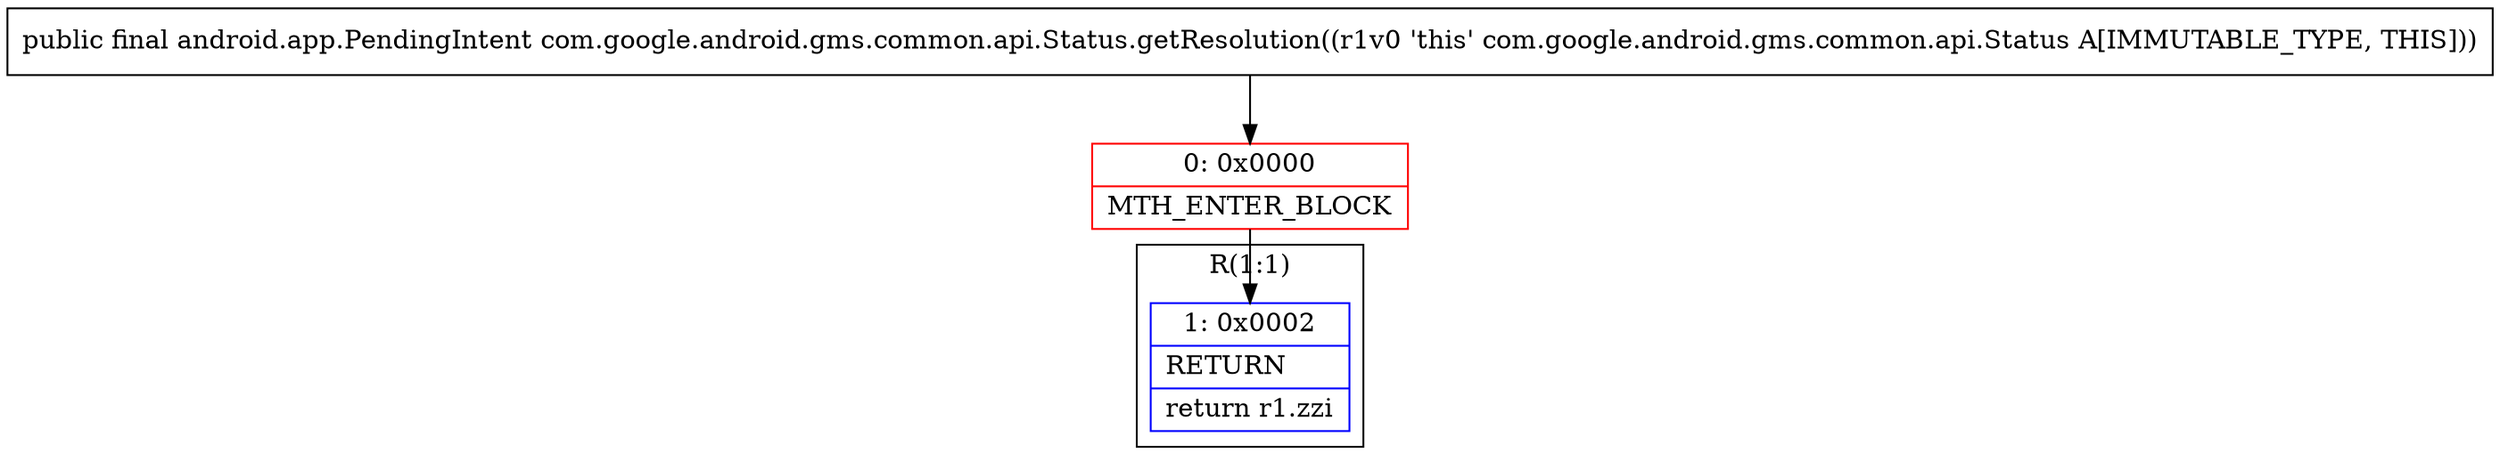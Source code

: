 digraph "CFG forcom.google.android.gms.common.api.Status.getResolution()Landroid\/app\/PendingIntent;" {
subgraph cluster_Region_820556076 {
label = "R(1:1)";
node [shape=record,color=blue];
Node_1 [shape=record,label="{1\:\ 0x0002|RETURN\l|return r1.zzi\l}"];
}
Node_0 [shape=record,color=red,label="{0\:\ 0x0000|MTH_ENTER_BLOCK\l}"];
MethodNode[shape=record,label="{public final android.app.PendingIntent com.google.android.gms.common.api.Status.getResolution((r1v0 'this' com.google.android.gms.common.api.Status A[IMMUTABLE_TYPE, THIS])) }"];
MethodNode -> Node_0;
Node_0 -> Node_1;
}

